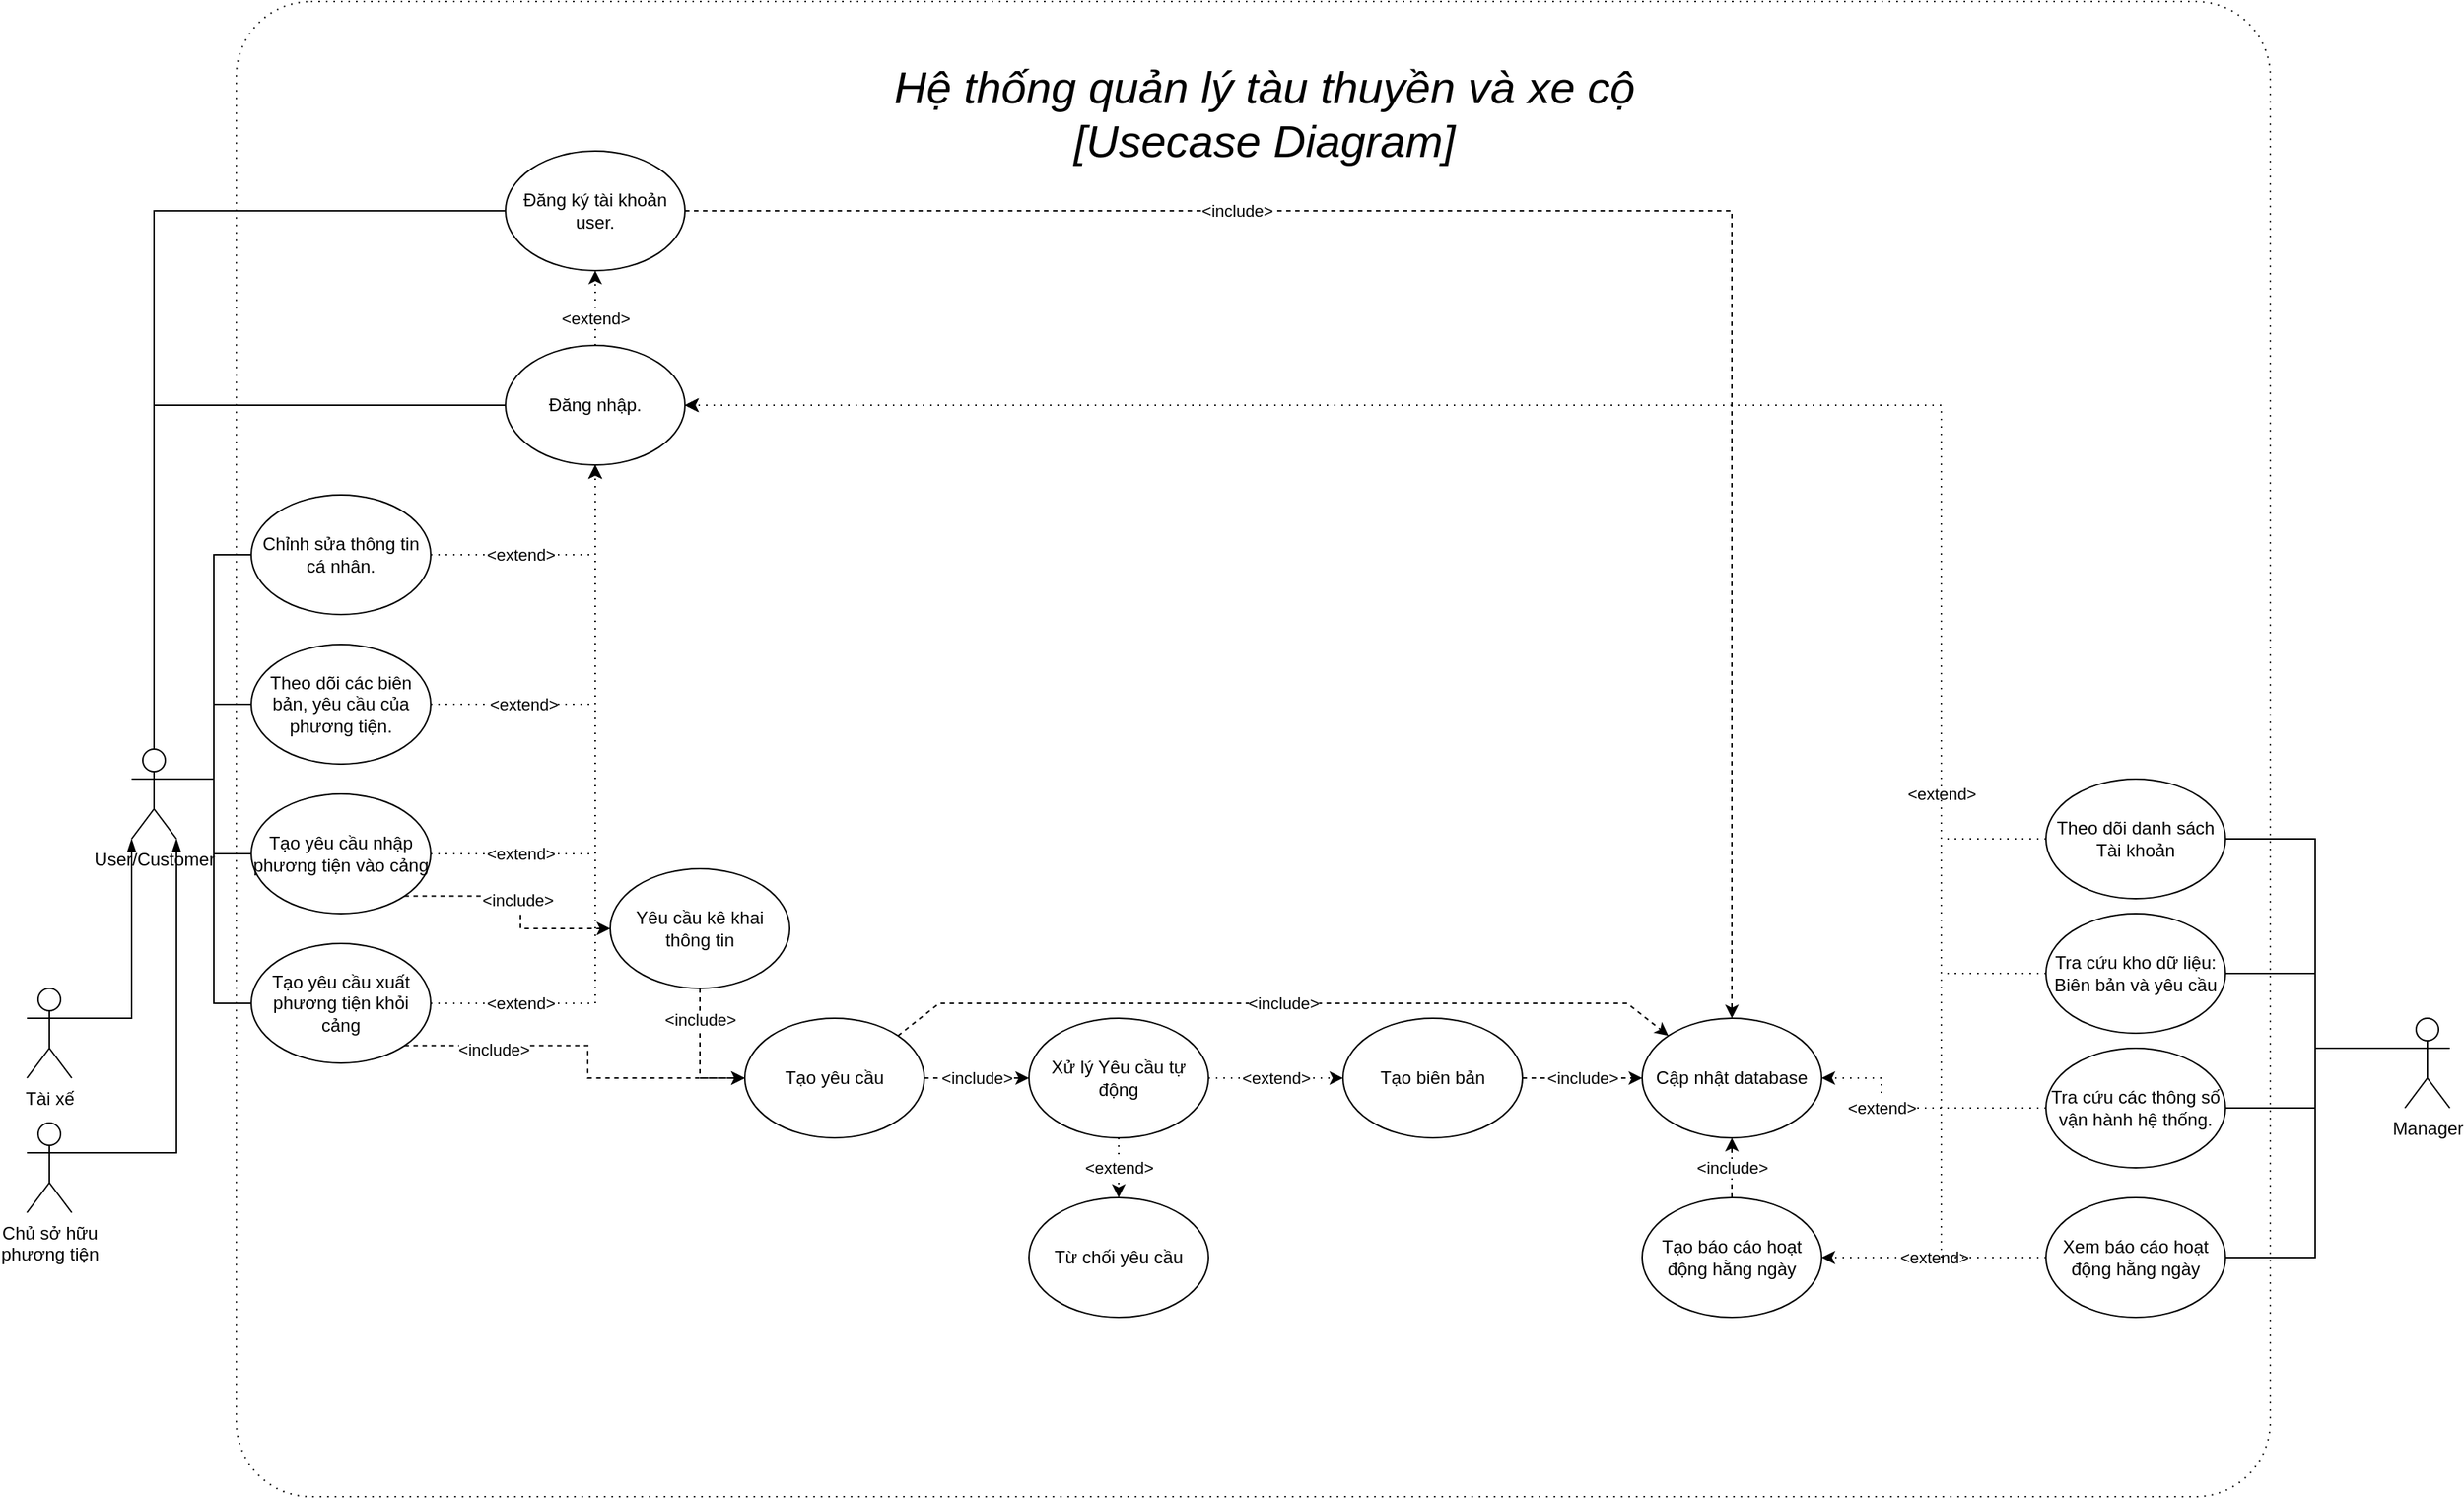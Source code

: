 <mxfile version="24.7.17">
  <diagram name="Page-1" id="cJ3Dhrhqs_HSBw1EuCDN">
    <mxGraphModel dx="3213" dy="1367" grid="1" gridSize="10" guides="1" tooltips="1" connect="1" arrows="1" fold="1" page="1" pageScale="1" pageWidth="850" pageHeight="1100" math="0" shadow="0">
      <root>
        <mxCell id="0" />
        <mxCell id="1" parent="0" />
        <mxCell id="677-rSFbDkZ7p7UJ6ZDB-80" value="" style="rounded=1;whiteSpace=wrap;html=1;arcSize=5;strokeWidth=1;dashed=1;dashPattern=1 4;fillColor=none;" parent="1" vertex="1">
          <mxGeometry x="-680" y="40" width="1360" height="1000" as="geometry" />
        </mxCell>
        <mxCell id="677-rSFbDkZ7p7UJ6ZDB-11" style="edgeStyle=orthogonalEdgeStyle;rounded=0;orthogonalLoop=1;jettySize=auto;html=1;exitX=0.5;exitY=0;exitDx=0;exitDy=0;exitPerimeter=0;entryX=0;entryY=0.5;entryDx=0;entryDy=0;endArrow=none;endFill=0;" parent="1" source="677-rSFbDkZ7p7UJ6ZDB-1" target="677-rSFbDkZ7p7UJ6ZDB-8" edge="1">
          <mxGeometry relative="1" as="geometry" />
        </mxCell>
        <mxCell id="677-rSFbDkZ7p7UJ6ZDB-12" style="edgeStyle=orthogonalEdgeStyle;rounded=0;orthogonalLoop=1;jettySize=auto;html=1;exitX=0.5;exitY=0;exitDx=0;exitDy=0;exitPerimeter=0;entryX=0;entryY=0.5;entryDx=0;entryDy=0;endArrow=none;endFill=0;" parent="1" source="677-rSFbDkZ7p7UJ6ZDB-1" target="677-rSFbDkZ7p7UJ6ZDB-9" edge="1">
          <mxGeometry relative="1" as="geometry" />
        </mxCell>
        <mxCell id="677-rSFbDkZ7p7UJ6ZDB-17" style="edgeStyle=orthogonalEdgeStyle;rounded=0;orthogonalLoop=1;jettySize=auto;html=1;exitX=1;exitY=0.333;exitDx=0;exitDy=0;exitPerimeter=0;entryX=0;entryY=0.5;entryDx=0;entryDy=0;endArrow=none;endFill=0;" parent="1" source="677-rSFbDkZ7p7UJ6ZDB-1" target="677-rSFbDkZ7p7UJ6ZDB-16" edge="1">
          <mxGeometry relative="1" as="geometry" />
        </mxCell>
        <mxCell id="677-rSFbDkZ7p7UJ6ZDB-43" style="edgeStyle=orthogonalEdgeStyle;rounded=0;orthogonalLoop=1;jettySize=auto;html=1;exitX=1;exitY=0.333;exitDx=0;exitDy=0;exitPerimeter=0;entryX=0;entryY=0.5;entryDx=0;entryDy=0;endArrow=none;endFill=0;" parent="1" source="677-rSFbDkZ7p7UJ6ZDB-1" target="677-rSFbDkZ7p7UJ6ZDB-19" edge="1">
          <mxGeometry relative="1" as="geometry" />
        </mxCell>
        <mxCell id="677-rSFbDkZ7p7UJ6ZDB-44" style="edgeStyle=orthogonalEdgeStyle;rounded=0;orthogonalLoop=1;jettySize=auto;html=1;exitX=1;exitY=0.333;exitDx=0;exitDy=0;exitPerimeter=0;endArrow=none;endFill=0;" parent="1" source="677-rSFbDkZ7p7UJ6ZDB-1" target="677-rSFbDkZ7p7UJ6ZDB-38" edge="1">
          <mxGeometry relative="1" as="geometry" />
        </mxCell>
        <mxCell id="677-rSFbDkZ7p7UJ6ZDB-45" style="edgeStyle=orthogonalEdgeStyle;rounded=0;orthogonalLoop=1;jettySize=auto;html=1;exitX=1;exitY=0.333;exitDx=0;exitDy=0;exitPerimeter=0;entryX=0;entryY=0.5;entryDx=0;entryDy=0;endArrow=none;endFill=0;" parent="1" source="677-rSFbDkZ7p7UJ6ZDB-1" target="677-rSFbDkZ7p7UJ6ZDB-39" edge="1">
          <mxGeometry relative="1" as="geometry" />
        </mxCell>
        <mxCell id="677-rSFbDkZ7p7UJ6ZDB-1" value="User/Customer" style="shape=umlActor;verticalLabelPosition=bottom;verticalAlign=top;html=1;outlineConnect=0;" parent="1" vertex="1">
          <mxGeometry x="-750" y="540" width="30" height="60" as="geometry" />
        </mxCell>
        <mxCell id="677-rSFbDkZ7p7UJ6ZDB-27" style="edgeStyle=orthogonalEdgeStyle;rounded=0;orthogonalLoop=1;jettySize=auto;html=1;exitX=0;exitY=0.333;exitDx=0;exitDy=0;exitPerimeter=0;entryX=1;entryY=0.5;entryDx=0;entryDy=0;endArrow=none;endFill=0;" parent="1" source="677-rSFbDkZ7p7UJ6ZDB-2" target="677-rSFbDkZ7p7UJ6ZDB-26" edge="1">
          <mxGeometry relative="1" as="geometry" />
        </mxCell>
        <mxCell id="677-rSFbDkZ7p7UJ6ZDB-29" style="edgeStyle=orthogonalEdgeStyle;rounded=0;orthogonalLoop=1;jettySize=auto;html=1;exitX=0;exitY=0.333;exitDx=0;exitDy=0;exitPerimeter=0;entryX=1;entryY=0.5;entryDx=0;entryDy=0;endArrow=none;endFill=0;" parent="1" source="677-rSFbDkZ7p7UJ6ZDB-2" target="677-rSFbDkZ7p7UJ6ZDB-28" edge="1">
          <mxGeometry relative="1" as="geometry" />
        </mxCell>
        <mxCell id="677-rSFbDkZ7p7UJ6ZDB-37" style="edgeStyle=orthogonalEdgeStyle;rounded=0;orthogonalLoop=1;jettySize=auto;html=1;exitX=0;exitY=0.333;exitDx=0;exitDy=0;exitPerimeter=0;entryX=1;entryY=0.5;entryDx=0;entryDy=0;endArrow=none;endFill=0;" parent="1" source="677-rSFbDkZ7p7UJ6ZDB-2" target="677-rSFbDkZ7p7UJ6ZDB-36" edge="1">
          <mxGeometry relative="1" as="geometry" />
        </mxCell>
        <mxCell id="677-rSFbDkZ7p7UJ6ZDB-2" value="Manager" style="shape=umlActor;verticalLabelPosition=bottom;verticalAlign=top;html=1;outlineConnect=0;" parent="1" vertex="1">
          <mxGeometry x="770" y="720" width="30" height="60" as="geometry" />
        </mxCell>
        <mxCell id="677-rSFbDkZ7p7UJ6ZDB-73" value="&amp;lt;include&amp;gt;" style="edgeStyle=orthogonalEdgeStyle;rounded=0;orthogonalLoop=1;jettySize=auto;html=1;exitX=1;exitY=0.5;exitDx=0;exitDy=0;entryX=0.5;entryY=0;entryDx=0;entryDy=0;dashed=1;" parent="1" source="677-rSFbDkZ7p7UJ6ZDB-8" target="677-rSFbDkZ7p7UJ6ZDB-61" edge="1">
          <mxGeometry x="-0.405" relative="1" as="geometry">
            <mxPoint as="offset" />
          </mxGeometry>
        </mxCell>
        <mxCell id="677-rSFbDkZ7p7UJ6ZDB-8" value="Đăng ký tài khoản user." style="ellipse;whiteSpace=wrap;html=1;" parent="1" vertex="1">
          <mxGeometry x="-500" y="140" width="120" height="80" as="geometry" />
        </mxCell>
        <mxCell id="677-rSFbDkZ7p7UJ6ZDB-10" value="&amp;lt;extend&amp;gt;" style="edgeStyle=orthogonalEdgeStyle;rounded=0;orthogonalLoop=1;jettySize=auto;html=1;exitX=0.5;exitY=0;exitDx=0;exitDy=0;dashed=1;dashPattern=1 4;" parent="1" source="677-rSFbDkZ7p7UJ6ZDB-9" target="677-rSFbDkZ7p7UJ6ZDB-8" edge="1">
          <mxGeometry x="-0.273" relative="1" as="geometry">
            <mxPoint as="offset" />
          </mxGeometry>
        </mxCell>
        <mxCell id="677-rSFbDkZ7p7UJ6ZDB-9" value="Đăng nhập." style="ellipse;whiteSpace=wrap;html=1;" parent="1" vertex="1">
          <mxGeometry x="-500" y="270" width="120" height="80" as="geometry" />
        </mxCell>
        <mxCell id="677-rSFbDkZ7p7UJ6ZDB-14" value="" style="edgeStyle=orthogonalEdgeStyle;rounded=0;orthogonalLoop=1;jettySize=auto;html=1;endArrow=blockThin;endFill=1;exitX=1;exitY=0.333;exitDx=0;exitDy=0;exitPerimeter=0;entryX=0;entryY=1;entryDx=0;entryDy=0;entryPerimeter=0;" parent="1" source="677-rSFbDkZ7p7UJ6ZDB-13" target="677-rSFbDkZ7p7UJ6ZDB-1" edge="1">
          <mxGeometry relative="1" as="geometry" />
        </mxCell>
        <mxCell id="677-rSFbDkZ7p7UJ6ZDB-13" value="Tài xế" style="shape=umlActor;verticalLabelPosition=bottom;verticalAlign=top;html=1;outlineConnect=0;" parent="1" vertex="1">
          <mxGeometry x="-820" y="700" width="30" height="60" as="geometry" />
        </mxCell>
        <mxCell id="677-rSFbDkZ7p7UJ6ZDB-67" value="&amp;lt;extend&amp;gt;" style="edgeStyle=orthogonalEdgeStyle;rounded=0;orthogonalLoop=1;jettySize=auto;html=1;exitX=1;exitY=0.5;exitDx=0;exitDy=0;entryX=0.5;entryY=1;entryDx=0;entryDy=0;dashed=1;dashPattern=1 4;" parent="1" source="677-rSFbDkZ7p7UJ6ZDB-16" target="677-rSFbDkZ7p7UJ6ZDB-9" edge="1">
          <mxGeometry x="-0.294" relative="1" as="geometry">
            <mxPoint as="offset" />
          </mxGeometry>
        </mxCell>
        <mxCell id="677-rSFbDkZ7p7UJ6ZDB-16" value="Chỉnh sửa thông tin cá nhân." style="ellipse;whiteSpace=wrap;html=1;" parent="1" vertex="1">
          <mxGeometry x="-670" y="370" width="120" height="80" as="geometry" />
        </mxCell>
        <mxCell id="677-rSFbDkZ7p7UJ6ZDB-20" value="&amp;lt;extend&amp;gt;" style="edgeStyle=orthogonalEdgeStyle;rounded=0;orthogonalLoop=1;jettySize=auto;html=1;exitX=1;exitY=0.5;exitDx=0;exitDy=0;dashed=1;dashPattern=1 4;" parent="1" source="677-rSFbDkZ7p7UJ6ZDB-19" target="677-rSFbDkZ7p7UJ6ZDB-9" edge="1">
          <mxGeometry x="-0.545" relative="1" as="geometry">
            <mxPoint as="offset" />
          </mxGeometry>
        </mxCell>
        <mxCell id="677-rSFbDkZ7p7UJ6ZDB-19" value="Theo dõi các biên bản, yêu cầu của phương tiện." style="ellipse;whiteSpace=wrap;html=1;" parent="1" vertex="1">
          <mxGeometry x="-670" y="470" width="120" height="80" as="geometry" />
        </mxCell>
        <mxCell id="677-rSFbDkZ7p7UJ6ZDB-24" style="edgeStyle=orthogonalEdgeStyle;rounded=0;orthogonalLoop=1;jettySize=auto;html=1;exitX=1;exitY=0.333;exitDx=0;exitDy=0;exitPerimeter=0;endArrow=blockThin;endFill=1;entryX=1;entryY=1;entryDx=0;entryDy=0;entryPerimeter=0;" parent="1" source="677-rSFbDkZ7p7UJ6ZDB-21" target="677-rSFbDkZ7p7UJ6ZDB-1" edge="1">
          <mxGeometry relative="1" as="geometry">
            <mxPoint x="-720" y="650" as="targetPoint" />
          </mxGeometry>
        </mxCell>
        <mxCell id="677-rSFbDkZ7p7UJ6ZDB-21" value="Chủ sở hữu&lt;div&gt;phương tiện&lt;/div&gt;" style="shape=umlActor;verticalLabelPosition=bottom;verticalAlign=top;html=1;outlineConnect=0;" parent="1" vertex="1">
          <mxGeometry x="-820" y="790" width="30" height="60" as="geometry" />
        </mxCell>
        <mxCell id="677-rSFbDkZ7p7UJ6ZDB-74" value="&amp;lt;extend&amp;gt;" style="edgeStyle=orthogonalEdgeStyle;rounded=0;orthogonalLoop=1;jettySize=auto;html=1;exitX=0;exitY=0.5;exitDx=0;exitDy=0;entryX=1;entryY=0.5;entryDx=0;entryDy=0;dashed=1;dashPattern=1 4;" parent="1" source="677-rSFbDkZ7p7UJ6ZDB-26" target="677-rSFbDkZ7p7UJ6ZDB-9" edge="1">
          <mxGeometry x="-0.833" relative="1" as="geometry">
            <Array as="points">
              <mxPoint x="460" y="600" />
              <mxPoint x="460" y="310" />
            </Array>
            <mxPoint as="offset" />
          </mxGeometry>
        </mxCell>
        <mxCell id="677-rSFbDkZ7p7UJ6ZDB-26" value="Theo dõi danh sách Tài khoản" style="ellipse;whiteSpace=wrap;html=1;" parent="1" vertex="1">
          <mxGeometry x="530" y="560" width="120" height="80" as="geometry" />
        </mxCell>
        <mxCell id="677-rSFbDkZ7p7UJ6ZDB-76" style="edgeStyle=orthogonalEdgeStyle;rounded=0;orthogonalLoop=1;jettySize=auto;html=1;entryX=1;entryY=0.5;entryDx=0;entryDy=0;dashed=1;dashPattern=1 4;" parent="1" source="677-rSFbDkZ7p7UJ6ZDB-28" target="677-rSFbDkZ7p7UJ6ZDB-9" edge="1">
          <mxGeometry relative="1" as="geometry">
            <Array as="points">
              <mxPoint x="460" y="690" />
              <mxPoint x="460" y="310" />
            </Array>
          </mxGeometry>
        </mxCell>
        <mxCell id="677-rSFbDkZ7p7UJ6ZDB-28" value="Tra cứu kho dữ liệu: Biên bản và yêu cầu" style="ellipse;whiteSpace=wrap;html=1;" parent="1" vertex="1">
          <mxGeometry x="530" y="650" width="120" height="80" as="geometry" />
        </mxCell>
        <mxCell id="677-rSFbDkZ7p7UJ6ZDB-35" value="&lt;font style=&quot;font-size: 30px;&quot;&gt;&lt;i&gt;Hệ thống quản lý tàu thuyền và xe cộ [Usecase Diagram]&lt;/i&gt;&lt;/font&gt;" style="text;html=1;align=center;verticalAlign=middle;whiteSpace=wrap;rounded=0;" parent="1" vertex="1">
          <mxGeometry x="-250" y="40" width="515" height="150" as="geometry" />
        </mxCell>
        <mxCell id="677-rSFbDkZ7p7UJ6ZDB-68" value="&amp;lt;extend&amp;gt;" style="edgeStyle=orthogonalEdgeStyle;rounded=0;orthogonalLoop=1;jettySize=auto;html=1;entryX=1;entryY=0.5;entryDx=0;entryDy=0;dashed=1;dashPattern=1 4;" parent="1" source="677-rSFbDkZ7p7UJ6ZDB-36" target="677-rSFbDkZ7p7UJ6ZDB-61" edge="1">
          <mxGeometry x="0.294" relative="1" as="geometry">
            <Array as="points">
              <mxPoint x="420" y="780" />
              <mxPoint x="420" y="760" />
            </Array>
            <mxPoint as="offset" />
          </mxGeometry>
        </mxCell>
        <mxCell id="677-rSFbDkZ7p7UJ6ZDB-77" style="edgeStyle=orthogonalEdgeStyle;rounded=0;orthogonalLoop=1;jettySize=auto;html=1;exitX=0;exitY=0.5;exitDx=0;exitDy=0;entryX=1;entryY=0.5;entryDx=0;entryDy=0;dashed=1;dashPattern=1 4;" parent="1" source="677-rSFbDkZ7p7UJ6ZDB-36" target="677-rSFbDkZ7p7UJ6ZDB-9" edge="1">
          <mxGeometry relative="1" as="geometry">
            <Array as="points">
              <mxPoint x="460" y="780" />
              <mxPoint x="460" y="310" />
            </Array>
          </mxGeometry>
        </mxCell>
        <mxCell id="677-rSFbDkZ7p7UJ6ZDB-36" value="Tra cứu các thông số vận hành hệ thống." style="ellipse;whiteSpace=wrap;html=1;" parent="1" vertex="1">
          <mxGeometry x="530" y="740" width="120" height="80" as="geometry" />
        </mxCell>
        <mxCell id="677-rSFbDkZ7p7UJ6ZDB-40" style="edgeStyle=orthogonalEdgeStyle;rounded=0;orthogonalLoop=1;jettySize=auto;html=1;exitX=1;exitY=0.5;exitDx=0;exitDy=0;dashed=1;dashPattern=1 4;" parent="1" source="677-rSFbDkZ7p7UJ6ZDB-38" target="677-rSFbDkZ7p7UJ6ZDB-9" edge="1">
          <mxGeometry relative="1" as="geometry" />
        </mxCell>
        <mxCell id="677-rSFbDkZ7p7UJ6ZDB-42" value="&amp;lt;extend&amp;gt;" style="edgeLabel;html=1;align=center;verticalAlign=middle;resizable=0;points=[];" parent="677-rSFbDkZ7p7UJ6ZDB-40" vertex="1" connectable="0">
          <mxGeometry x="-0.639" y="2" relative="1" as="geometry">
            <mxPoint x="-7" y="2" as="offset" />
          </mxGeometry>
        </mxCell>
        <mxCell id="677-rSFbDkZ7p7UJ6ZDB-57" style="edgeStyle=orthogonalEdgeStyle;rounded=0;orthogonalLoop=1;jettySize=auto;html=1;exitX=1;exitY=1;exitDx=0;exitDy=0;dashed=1;" parent="1" source="677-rSFbDkZ7p7UJ6ZDB-38" target="677-rSFbDkZ7p7UJ6ZDB-54" edge="1">
          <mxGeometry relative="1" as="geometry" />
        </mxCell>
        <mxCell id="677-rSFbDkZ7p7UJ6ZDB-58" value="&amp;lt;include&amp;gt;&lt;span style=&quot;color: rgba(0, 0, 0, 0); font-family: monospace; font-size: 0px; text-align: start; background-color: rgb(27, 29, 30);&quot;&gt;%3CmxGraphModel%3E%3Croot%3E%3CmxCell%20id%3D%220%22%2F%3E%3CmxCell%20id%3D%221%22%20parent%3D%220%22%2F%3E%3CmxCell%20id%3D%222%22%20value%3D%22X%E1%BB%AD%20l%C3%BD%20Y%C3%AAu%20c%E1%BA%A7u%20t%E1%BB%B1%20%C4%91%E1%BB%99ng%22%20style%3D%22ellipse%3BwhiteSpace%3Dwrap%3Bhtml%3D1%3B%22%20vertex%3D%221%22%20parent%3D%221%22%3E%3CmxGeometry%20x%3D%22-210%22%20y%3D%22620%22%20width%3D%22120%22%20height%3D%2280%22%20as%3D%22geometry%22%2F%3E%3C%2FmxCell%3E%3C%2Froot%3E%3C%2FmxGraphModel%3Einclu&lt;/span&gt;" style="edgeLabel;html=1;align=center;verticalAlign=middle;resizable=0;points=[];" parent="677-rSFbDkZ7p7UJ6ZDB-57" vertex="1" connectable="0">
          <mxGeometry x="-0.485" relative="1" as="geometry">
            <mxPoint x="34" y="2" as="offset" />
          </mxGeometry>
        </mxCell>
        <mxCell id="677-rSFbDkZ7p7UJ6ZDB-38" value="Tạo yêu cầu nhập phương tiện vào cảng" style="ellipse;whiteSpace=wrap;html=1;" parent="1" vertex="1">
          <mxGeometry x="-670" y="570" width="120" height="80" as="geometry" />
        </mxCell>
        <mxCell id="677-rSFbDkZ7p7UJ6ZDB-41" value="&amp;lt;extend&amp;gt;" style="edgeStyle=orthogonalEdgeStyle;rounded=0;orthogonalLoop=1;jettySize=auto;html=1;exitX=1;exitY=0.5;exitDx=0;exitDy=0;dashed=1;dashPattern=1 4;" parent="1" source="677-rSFbDkZ7p7UJ6ZDB-39" target="677-rSFbDkZ7p7UJ6ZDB-9" edge="1">
          <mxGeometry x="-0.745" relative="1" as="geometry">
            <mxPoint as="offset" />
          </mxGeometry>
        </mxCell>
        <mxCell id="677-rSFbDkZ7p7UJ6ZDB-51" style="edgeStyle=orthogonalEdgeStyle;rounded=0;orthogonalLoop=1;jettySize=auto;html=1;exitX=1;exitY=1;exitDx=0;exitDy=0;entryX=0;entryY=0.5;entryDx=0;entryDy=0;dashed=1;" parent="1" source="677-rSFbDkZ7p7UJ6ZDB-39" target="677-rSFbDkZ7p7UJ6ZDB-69" edge="1">
          <mxGeometry relative="1" as="geometry" />
        </mxCell>
        <mxCell id="677-rSFbDkZ7p7UJ6ZDB-53" value="&amp;lt;include&amp;gt;" style="edgeLabel;html=1;align=center;verticalAlign=middle;resizable=0;points=[];" parent="677-rSFbDkZ7p7UJ6ZDB-51" vertex="1" connectable="0">
          <mxGeometry x="-0.299" y="-3" relative="1" as="geometry">
            <mxPoint x="-28" y="-1" as="offset" />
          </mxGeometry>
        </mxCell>
        <mxCell id="677-rSFbDkZ7p7UJ6ZDB-39" value="Tạo yêu cầu xuất phương tiện khỏi cảng" style="ellipse;whiteSpace=wrap;html=1;" parent="1" vertex="1">
          <mxGeometry x="-670" y="670" width="120" height="80" as="geometry" />
        </mxCell>
        <mxCell id="677-rSFbDkZ7p7UJ6ZDB-56" value="&amp;lt;extend&amp;gt;" style="edgeStyle=orthogonalEdgeStyle;rounded=0;orthogonalLoop=1;jettySize=auto;html=1;exitX=1;exitY=0.5;exitDx=0;exitDy=0;entryX=0;entryY=0.5;entryDx=0;entryDy=0;dashed=1;dashPattern=1 4;" parent="1" source="677-rSFbDkZ7p7UJ6ZDB-47" target="677-rSFbDkZ7p7UJ6ZDB-55" edge="1">
          <mxGeometry relative="1" as="geometry" />
        </mxCell>
        <mxCell id="i-_TKWqYw8wbNoqxpIG6-4" value="&amp;lt;extend&amp;gt;" style="edgeStyle=orthogonalEdgeStyle;rounded=0;orthogonalLoop=1;jettySize=auto;html=1;exitX=0.5;exitY=1;exitDx=0;exitDy=0;entryX=0.5;entryY=0;entryDx=0;entryDy=0;dashed=1;dashPattern=1 4;" edge="1" parent="1" source="677-rSFbDkZ7p7UJ6ZDB-47" target="i-_TKWqYw8wbNoqxpIG6-3">
          <mxGeometry relative="1" as="geometry" />
        </mxCell>
        <mxCell id="677-rSFbDkZ7p7UJ6ZDB-47" value="Xử lý Yêu cầu tự động" style="ellipse;whiteSpace=wrap;html=1;" parent="1" vertex="1">
          <mxGeometry x="-150" y="720" width="120" height="80" as="geometry" />
        </mxCell>
        <mxCell id="677-rSFbDkZ7p7UJ6ZDB-54" value="Yêu cầu kê khai thông tin" style="ellipse;whiteSpace=wrap;html=1;" parent="1" vertex="1">
          <mxGeometry x="-430" y="620" width="120" height="80" as="geometry" />
        </mxCell>
        <mxCell id="677-rSFbDkZ7p7UJ6ZDB-62" value="&amp;lt;include&amp;gt;" style="edgeStyle=orthogonalEdgeStyle;rounded=0;orthogonalLoop=1;jettySize=auto;html=1;exitX=1;exitY=0.5;exitDx=0;exitDy=0;entryX=0;entryY=0.5;entryDx=0;entryDy=0;dashed=1;" parent="1" source="677-rSFbDkZ7p7UJ6ZDB-55" target="677-rSFbDkZ7p7UJ6ZDB-61" edge="1">
          <mxGeometry relative="1" as="geometry" />
        </mxCell>
        <mxCell id="677-rSFbDkZ7p7UJ6ZDB-55" value="Tạo biên bản" style="ellipse;whiteSpace=wrap;html=1;" parent="1" vertex="1">
          <mxGeometry x="60" y="720" width="120" height="80" as="geometry" />
        </mxCell>
        <mxCell id="677-rSFbDkZ7p7UJ6ZDB-61" value="Cập nhật database" style="ellipse;whiteSpace=wrap;html=1;" parent="1" vertex="1">
          <mxGeometry x="260" y="720" width="120" height="80" as="geometry" />
        </mxCell>
        <mxCell id="677-rSFbDkZ7p7UJ6ZDB-66" value="&amp;lt;extend&amp;gt;" style="edgeStyle=orthogonalEdgeStyle;rounded=0;orthogonalLoop=1;jettySize=auto;html=1;exitX=0;exitY=0.5;exitDx=0;exitDy=0;dashed=1;dashPattern=1 4;" parent="1" source="677-rSFbDkZ7p7UJ6ZDB-63" target="677-rSFbDkZ7p7UJ6ZDB-65" edge="1">
          <mxGeometry relative="1" as="geometry" />
        </mxCell>
        <mxCell id="677-rSFbDkZ7p7UJ6ZDB-78" style="edgeStyle=orthogonalEdgeStyle;rounded=0;orthogonalLoop=1;jettySize=auto;html=1;exitX=0;exitY=0.5;exitDx=0;exitDy=0;entryX=1;entryY=0.5;entryDx=0;entryDy=0;dashed=1;dashPattern=1 4;" parent="1" source="677-rSFbDkZ7p7UJ6ZDB-63" target="677-rSFbDkZ7p7UJ6ZDB-9" edge="1">
          <mxGeometry relative="1" as="geometry">
            <Array as="points">
              <mxPoint x="460" y="880" />
              <mxPoint x="460" y="310" />
            </Array>
          </mxGeometry>
        </mxCell>
        <mxCell id="677-rSFbDkZ7p7UJ6ZDB-63" value="Xem báo cáo hoạt động hằng ngày" style="ellipse;whiteSpace=wrap;html=1;" parent="1" vertex="1">
          <mxGeometry x="530" y="840" width="120" height="80" as="geometry" />
        </mxCell>
        <mxCell id="677-rSFbDkZ7p7UJ6ZDB-64" style="edgeStyle=orthogonalEdgeStyle;rounded=0;orthogonalLoop=1;jettySize=auto;html=1;exitX=1;exitY=0.5;exitDx=0;exitDy=0;entryX=0;entryY=0.333;entryDx=0;entryDy=0;entryPerimeter=0;endArrow=none;endFill=0;" parent="1" source="677-rSFbDkZ7p7UJ6ZDB-63" target="677-rSFbDkZ7p7UJ6ZDB-2" edge="1">
          <mxGeometry relative="1" as="geometry" />
        </mxCell>
        <mxCell id="i-_TKWqYw8wbNoqxpIG6-5" value="&amp;lt;include&amp;gt;" style="edgeStyle=orthogonalEdgeStyle;rounded=0;orthogonalLoop=1;jettySize=auto;html=1;entryX=0.5;entryY=1;entryDx=0;entryDy=0;dashed=1;" edge="1" parent="1" source="677-rSFbDkZ7p7UJ6ZDB-65" target="677-rSFbDkZ7p7UJ6ZDB-61">
          <mxGeometry relative="1" as="geometry" />
        </mxCell>
        <mxCell id="677-rSFbDkZ7p7UJ6ZDB-65" value="Tạo báo cáo hoạt động hằng ngày" style="ellipse;whiteSpace=wrap;html=1;" parent="1" vertex="1">
          <mxGeometry x="260" y="840" width="120" height="80" as="geometry" />
        </mxCell>
        <mxCell id="677-rSFbDkZ7p7UJ6ZDB-71" value="&amp;lt;include&amp;gt;" style="edgeStyle=orthogonalEdgeStyle;rounded=0;orthogonalLoop=1;jettySize=auto;html=1;exitX=1;exitY=0.5;exitDx=0;exitDy=0;entryX=0;entryY=0.5;entryDx=0;entryDy=0;dashed=1;" parent="1" source="677-rSFbDkZ7p7UJ6ZDB-69" target="677-rSFbDkZ7p7UJ6ZDB-47" edge="1">
          <mxGeometry relative="1" as="geometry" />
        </mxCell>
        <mxCell id="677-rSFbDkZ7p7UJ6ZDB-69" value="Tạo yêu cầu" style="ellipse;whiteSpace=wrap;html=1;" parent="1" vertex="1">
          <mxGeometry x="-340" y="720" width="120" height="80" as="geometry" />
        </mxCell>
        <mxCell id="677-rSFbDkZ7p7UJ6ZDB-72" value="&amp;lt;include&amp;gt;" style="edgeStyle=orthogonalEdgeStyle;rounded=0;orthogonalLoop=1;jettySize=auto;html=1;exitX=0.5;exitY=1;exitDx=0;exitDy=0;entryX=0;entryY=0.5;entryDx=0;entryDy=0;dashed=1;" parent="1" source="677-rSFbDkZ7p7UJ6ZDB-54" target="677-rSFbDkZ7p7UJ6ZDB-69" edge="1">
          <mxGeometry x="-0.538" relative="1" as="geometry">
            <mxPoint as="offset" />
          </mxGeometry>
        </mxCell>
        <mxCell id="i-_TKWqYw8wbNoqxpIG6-2" value="&amp;lt;include&amp;gt;" style="endArrow=classic;html=1;rounded=0;exitX=1;exitY=0;exitDx=0;exitDy=0;entryX=0;entryY=0;entryDx=0;entryDy=0;dashed=1;" edge="1" parent="1" source="677-rSFbDkZ7p7UJ6ZDB-69" target="677-rSFbDkZ7p7UJ6ZDB-61">
          <mxGeometry width="50" height="50" relative="1" as="geometry">
            <mxPoint y="720" as="sourcePoint" />
            <mxPoint x="50" y="670" as="targetPoint" />
            <Array as="points">
              <mxPoint x="-210" y="710" />
              <mxPoint x="250" y="710" />
            </Array>
          </mxGeometry>
        </mxCell>
        <mxCell id="i-_TKWqYw8wbNoqxpIG6-3" value="Từ chối yêu cầu" style="ellipse;whiteSpace=wrap;html=1;" vertex="1" parent="1">
          <mxGeometry x="-150" y="840" width="120" height="80" as="geometry" />
        </mxCell>
      </root>
    </mxGraphModel>
  </diagram>
</mxfile>
